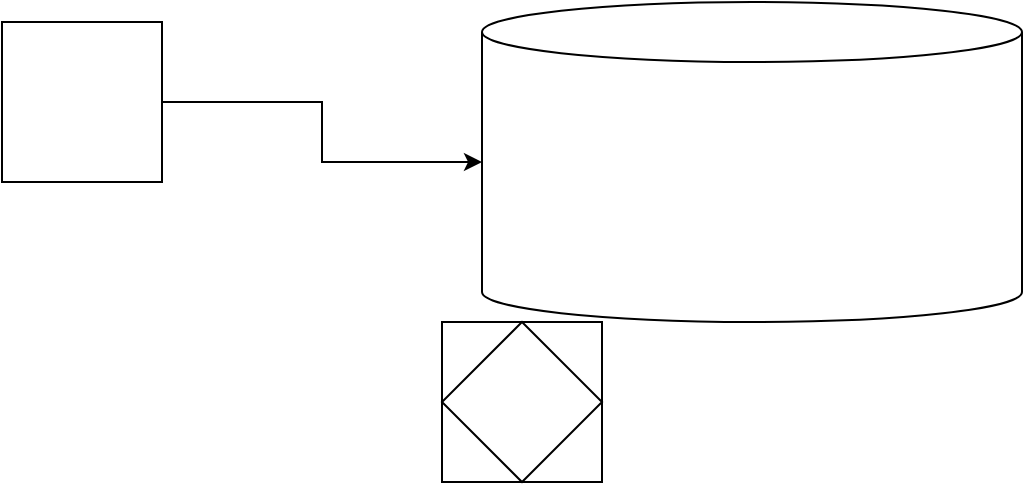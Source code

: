 <mxfile version="22.0.1" type="github">
  <diagram name="Page-1" id="-mGdhNOWmMWfGks0S-L2">
    <mxGraphModel dx="1434" dy="768" grid="1" gridSize="10" guides="1" tooltips="1" connect="1" arrows="1" fold="1" page="1" pageScale="1" pageWidth="850" pageHeight="1100" math="0" shadow="0">
      <root>
        <mxCell id="0" />
        <mxCell id="1" parent="0" />
        <mxCell id="o0bM6SgTzvTX5cN9cqhm-1" value="" style="whiteSpace=wrap;html=1;aspect=fixed;" vertex="1" parent="1">
          <mxGeometry x="380" y="360" width="80" height="80" as="geometry" />
        </mxCell>
        <mxCell id="o0bM6SgTzvTX5cN9cqhm-5" style="edgeStyle=orthogonalEdgeStyle;rounded=0;orthogonalLoop=1;jettySize=auto;html=1;exitX=1;exitY=0.5;exitDx=0;exitDy=0;" edge="1" parent="1" source="o0bM6SgTzvTX5cN9cqhm-2" target="o0bM6SgTzvTX5cN9cqhm-4">
          <mxGeometry relative="1" as="geometry" />
        </mxCell>
        <mxCell id="o0bM6SgTzvTX5cN9cqhm-2" value="" style="whiteSpace=wrap;html=1;aspect=fixed;" vertex="1" parent="1">
          <mxGeometry x="160" y="210" width="80" height="80" as="geometry" />
        </mxCell>
        <mxCell id="o0bM6SgTzvTX5cN9cqhm-3" value="" style="rhombus;whiteSpace=wrap;html=1;" vertex="1" parent="1">
          <mxGeometry x="380" y="360" width="80" height="80" as="geometry" />
        </mxCell>
        <mxCell id="o0bM6SgTzvTX5cN9cqhm-4" value="" style="shape=cylinder3;whiteSpace=wrap;html=1;boundedLbl=1;backgroundOutline=1;size=15;" vertex="1" parent="1">
          <mxGeometry x="400" y="200" width="270" height="160" as="geometry" />
        </mxCell>
      </root>
    </mxGraphModel>
  </diagram>
</mxfile>
